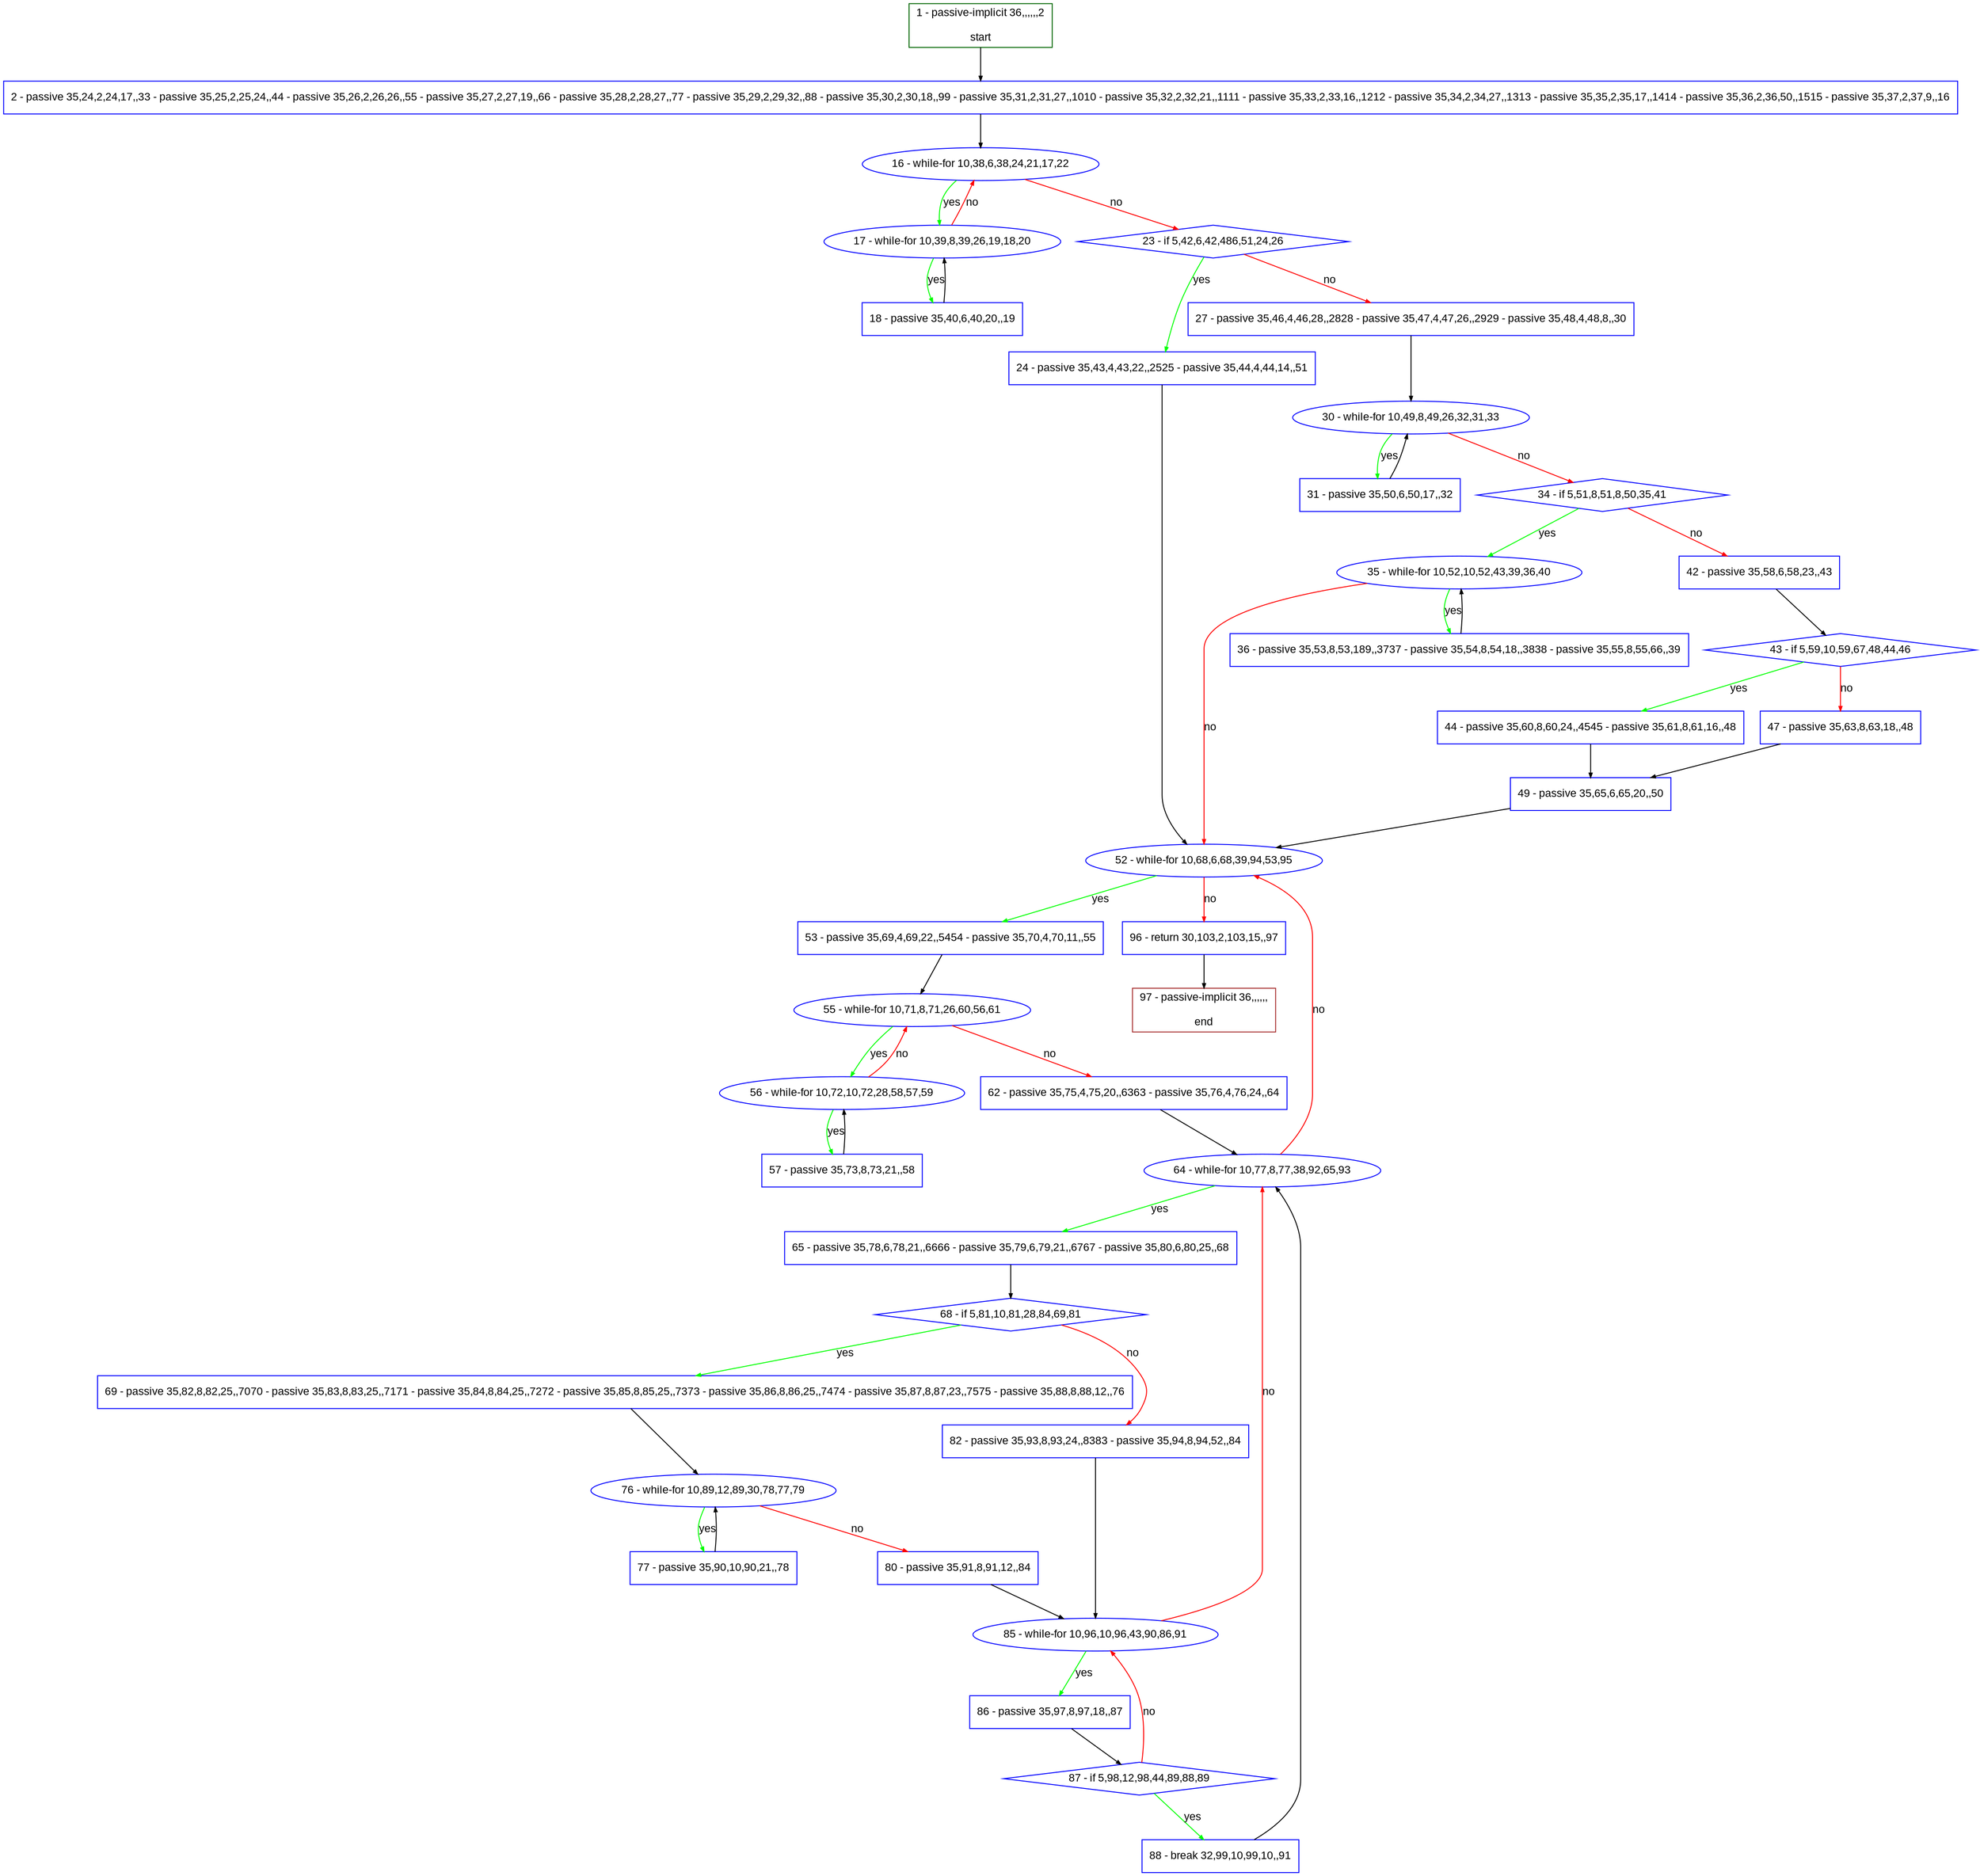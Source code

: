 digraph "" {
  graph [pack="true", label="", fontsize="12", packmode="clust", fontname="Arial", fillcolor="#FFFFCC", bgcolor="white", style="rounded,filled", compound="true"];
  node [node_initialized="no", label="", color="grey", fontsize="12", fillcolor="white", fontname="Arial", style="filled", shape="rectangle", compound="true", fixedsize="false"];
  edge [fontcolor="black", arrowhead="normal", arrowtail="none", arrowsize="0.5", ltail="", label="", color="black", fontsize="12", lhead="", fontname="Arial", dir="forward", compound="true"];
  __N1 [label="2 - passive 35,24,2,24,17,,33 - passive 35,25,2,25,24,,44 - passive 35,26,2,26,26,,55 - passive 35,27,2,27,19,,66 - passive 35,28,2,28,27,,77 - passive 35,29,2,29,32,,88 - passive 35,30,2,30,18,,99 - passive 35,31,2,31,27,,1010 - passive 35,32,2,32,21,,1111 - passive 35,33,2,33,16,,1212 - passive 35,34,2,34,27,,1313 - passive 35,35,2,35,17,,1414 - passive 35,36,2,36,50,,1515 - passive 35,37,2,37,9,,16", color="#0000ff", fillcolor="#ffffff", style="filled", shape="box"];
  __N2 [label="1 - passive-implicit 36,,,,,,2\n\nstart", color="#006400", fillcolor="#ffffff", style="filled", shape="box"];
  __N3 [label="16 - while-for 10,38,6,38,24,21,17,22", color="#0000ff", fillcolor="#ffffff", style="filled", shape="oval"];
  __N4 [label="17 - while-for 10,39,8,39,26,19,18,20", color="#0000ff", fillcolor="#ffffff", style="filled", shape="oval"];
  __N5 [label="23 - if 5,42,6,42,486,51,24,26", color="#0000ff", fillcolor="#ffffff", style="filled", shape="diamond"];
  __N6 [label="18 - passive 35,40,6,40,20,,19", color="#0000ff", fillcolor="#ffffff", style="filled", shape="box"];
  __N7 [label="24 - passive 35,43,4,43,22,,2525 - passive 35,44,4,44,14,,51", color="#0000ff", fillcolor="#ffffff", style="filled", shape="box"];
  __N8 [label="27 - passive 35,46,4,46,28,,2828 - passive 35,47,4,47,26,,2929 - passive 35,48,4,48,8,,30", color="#0000ff", fillcolor="#ffffff", style="filled", shape="box"];
  __N9 [label="52 - while-for 10,68,6,68,39,94,53,95", color="#0000ff", fillcolor="#ffffff", style="filled", shape="oval"];
  __N10 [label="30 - while-for 10,49,8,49,26,32,31,33", color="#0000ff", fillcolor="#ffffff", style="filled", shape="oval"];
  __N11 [label="31 - passive 35,50,6,50,17,,32", color="#0000ff", fillcolor="#ffffff", style="filled", shape="box"];
  __N12 [label="34 - if 5,51,8,51,8,50,35,41", color="#0000ff", fillcolor="#ffffff", style="filled", shape="diamond"];
  __N13 [label="35 - while-for 10,52,10,52,43,39,36,40", color="#0000ff", fillcolor="#ffffff", style="filled", shape="oval"];
  __N14 [label="42 - passive 35,58,6,58,23,,43", color="#0000ff", fillcolor="#ffffff", style="filled", shape="box"];
  __N15 [label="36 - passive 35,53,8,53,189,,3737 - passive 35,54,8,54,18,,3838 - passive 35,55,8,55,66,,39", color="#0000ff", fillcolor="#ffffff", style="filled", shape="box"];
  __N16 [label="43 - if 5,59,10,59,67,48,44,46", color="#0000ff", fillcolor="#ffffff", style="filled", shape="diamond"];
  __N17 [label="44 - passive 35,60,8,60,24,,4545 - passive 35,61,8,61,16,,48", color="#0000ff", fillcolor="#ffffff", style="filled", shape="box"];
  __N18 [label="47 - passive 35,63,8,63,18,,48", color="#0000ff", fillcolor="#ffffff", style="filled", shape="box"];
  __N19 [label="49 - passive 35,65,6,65,20,,50", color="#0000ff", fillcolor="#ffffff", style="filled", shape="box"];
  __N20 [label="53 - passive 35,69,4,69,22,,5454 - passive 35,70,4,70,11,,55", color="#0000ff", fillcolor="#ffffff", style="filled", shape="box"];
  __N21 [label="96 - return 30,103,2,103,15,,97", color="#0000ff", fillcolor="#ffffff", style="filled", shape="box"];
  __N22 [label="55 - while-for 10,71,8,71,26,60,56,61", color="#0000ff", fillcolor="#ffffff", style="filled", shape="oval"];
  __N23 [label="56 - while-for 10,72,10,72,28,58,57,59", color="#0000ff", fillcolor="#ffffff", style="filled", shape="oval"];
  __N24 [label="62 - passive 35,75,4,75,20,,6363 - passive 35,76,4,76,24,,64", color="#0000ff", fillcolor="#ffffff", style="filled", shape="box"];
  __N25 [label="57 - passive 35,73,8,73,21,,58", color="#0000ff", fillcolor="#ffffff", style="filled", shape="box"];
  __N26 [label="64 - while-for 10,77,8,77,38,92,65,93", color="#0000ff", fillcolor="#ffffff", style="filled", shape="oval"];
  __N27 [label="65 - passive 35,78,6,78,21,,6666 - passive 35,79,6,79,21,,6767 - passive 35,80,6,80,25,,68", color="#0000ff", fillcolor="#ffffff", style="filled", shape="box"];
  __N28 [label="68 - if 5,81,10,81,28,84,69,81", color="#0000ff", fillcolor="#ffffff", style="filled", shape="diamond"];
  __N29 [label="69 - passive 35,82,8,82,25,,7070 - passive 35,83,8,83,25,,7171 - passive 35,84,8,84,25,,7272 - passive 35,85,8,85,25,,7373 - passive 35,86,8,86,25,,7474 - passive 35,87,8,87,23,,7575 - passive 35,88,8,88,12,,76", color="#0000ff", fillcolor="#ffffff", style="filled", shape="box"];
  __N30 [label="82 - passive 35,93,8,93,24,,8383 - passive 35,94,8,94,52,,84", color="#0000ff", fillcolor="#ffffff", style="filled", shape="box"];
  __N31 [label="76 - while-for 10,89,12,89,30,78,77,79", color="#0000ff", fillcolor="#ffffff", style="filled", shape="oval"];
  __N32 [label="77 - passive 35,90,10,90,21,,78", color="#0000ff", fillcolor="#ffffff", style="filled", shape="box"];
  __N33 [label="80 - passive 35,91,8,91,12,,84", color="#0000ff", fillcolor="#ffffff", style="filled", shape="box"];
  __N34 [label="85 - while-for 10,96,10,96,43,90,86,91", color="#0000ff", fillcolor="#ffffff", style="filled", shape="oval"];
  __N35 [label="86 - passive 35,97,8,97,18,,87", color="#0000ff", fillcolor="#ffffff", style="filled", shape="box"];
  __N36 [label="87 - if 5,98,12,98,44,89,88,89", color="#0000ff", fillcolor="#ffffff", style="filled", shape="diamond"];
  __N37 [label="88 - break 32,99,10,99,10,,91", color="#0000ff", fillcolor="#ffffff", style="filled", shape="box"];
  __N38 [label="97 - passive-implicit 36,,,,,,\n\nend", color="#a52a2a", fillcolor="#ffffff", style="filled", shape="box"];
  __N2 -> __N1 [arrowhead="normal", arrowtail="none", color="#000000", label="", dir="forward"];
  __N1 -> __N3 [arrowhead="normal", arrowtail="none", color="#000000", label="", dir="forward"];
  __N3 -> __N4 [arrowhead="normal", arrowtail="none", color="#00ff00", label="yes", dir="forward"];
  __N4 -> __N3 [arrowhead="normal", arrowtail="none", color="#ff0000", label="no", dir="forward"];
  __N3 -> __N5 [arrowhead="normal", arrowtail="none", color="#ff0000", label="no", dir="forward"];
  __N4 -> __N6 [arrowhead="normal", arrowtail="none", color="#00ff00", label="yes", dir="forward"];
  __N6 -> __N4 [arrowhead="normal", arrowtail="none", color="#000000", label="", dir="forward"];
  __N5 -> __N7 [arrowhead="normal", arrowtail="none", color="#00ff00", label="yes", dir="forward"];
  __N5 -> __N8 [arrowhead="normal", arrowtail="none", color="#ff0000", label="no", dir="forward"];
  __N7 -> __N9 [arrowhead="normal", arrowtail="none", color="#000000", label="", dir="forward"];
  __N8 -> __N10 [arrowhead="normal", arrowtail="none", color="#000000", label="", dir="forward"];
  __N10 -> __N11 [arrowhead="normal", arrowtail="none", color="#00ff00", label="yes", dir="forward"];
  __N11 -> __N10 [arrowhead="normal", arrowtail="none", color="#000000", label="", dir="forward"];
  __N10 -> __N12 [arrowhead="normal", arrowtail="none", color="#ff0000", label="no", dir="forward"];
  __N12 -> __N13 [arrowhead="normal", arrowtail="none", color="#00ff00", label="yes", dir="forward"];
  __N12 -> __N14 [arrowhead="normal", arrowtail="none", color="#ff0000", label="no", dir="forward"];
  __N13 -> __N15 [arrowhead="normal", arrowtail="none", color="#00ff00", label="yes", dir="forward"];
  __N15 -> __N13 [arrowhead="normal", arrowtail="none", color="#000000", label="", dir="forward"];
  __N13 -> __N9 [arrowhead="normal", arrowtail="none", color="#ff0000", label="no", dir="forward"];
  __N14 -> __N16 [arrowhead="normal", arrowtail="none", color="#000000", label="", dir="forward"];
  __N16 -> __N17 [arrowhead="normal", arrowtail="none", color="#00ff00", label="yes", dir="forward"];
  __N16 -> __N18 [arrowhead="normal", arrowtail="none", color="#ff0000", label="no", dir="forward"];
  __N17 -> __N19 [arrowhead="normal", arrowtail="none", color="#000000", label="", dir="forward"];
  __N18 -> __N19 [arrowhead="normal", arrowtail="none", color="#000000", label="", dir="forward"];
  __N19 -> __N9 [arrowhead="normal", arrowtail="none", color="#000000", label="", dir="forward"];
  __N9 -> __N20 [arrowhead="normal", arrowtail="none", color="#00ff00", label="yes", dir="forward"];
  __N9 -> __N21 [arrowhead="normal", arrowtail="none", color="#ff0000", label="no", dir="forward"];
  __N20 -> __N22 [arrowhead="normal", arrowtail="none", color="#000000", label="", dir="forward"];
  __N22 -> __N23 [arrowhead="normal", arrowtail="none", color="#00ff00", label="yes", dir="forward"];
  __N23 -> __N22 [arrowhead="normal", arrowtail="none", color="#ff0000", label="no", dir="forward"];
  __N22 -> __N24 [arrowhead="normal", arrowtail="none", color="#ff0000", label="no", dir="forward"];
  __N23 -> __N25 [arrowhead="normal", arrowtail="none", color="#00ff00", label="yes", dir="forward"];
  __N25 -> __N23 [arrowhead="normal", arrowtail="none", color="#000000", label="", dir="forward"];
  __N24 -> __N26 [arrowhead="normal", arrowtail="none", color="#000000", label="", dir="forward"];
  __N26 -> __N9 [arrowhead="normal", arrowtail="none", color="#ff0000", label="no", dir="forward"];
  __N26 -> __N27 [arrowhead="normal", arrowtail="none", color="#00ff00", label="yes", dir="forward"];
  __N27 -> __N28 [arrowhead="normal", arrowtail="none", color="#000000", label="", dir="forward"];
  __N28 -> __N29 [arrowhead="normal", arrowtail="none", color="#00ff00", label="yes", dir="forward"];
  __N28 -> __N30 [arrowhead="normal", arrowtail="none", color="#ff0000", label="no", dir="forward"];
  __N29 -> __N31 [arrowhead="normal", arrowtail="none", color="#000000", label="", dir="forward"];
  __N31 -> __N32 [arrowhead="normal", arrowtail="none", color="#00ff00", label="yes", dir="forward"];
  __N32 -> __N31 [arrowhead="normal", arrowtail="none", color="#000000", label="", dir="forward"];
  __N31 -> __N33 [arrowhead="normal", arrowtail="none", color="#ff0000", label="no", dir="forward"];
  __N33 -> __N34 [arrowhead="normal", arrowtail="none", color="#000000", label="", dir="forward"];
  __N30 -> __N34 [arrowhead="normal", arrowtail="none", color="#000000", label="", dir="forward"];
  __N34 -> __N26 [arrowhead="normal", arrowtail="none", color="#ff0000", label="no", dir="forward"];
  __N34 -> __N35 [arrowhead="normal", arrowtail="none", color="#00ff00", label="yes", dir="forward"];
  __N35 -> __N36 [arrowhead="normal", arrowtail="none", color="#000000", label="", dir="forward"];
  __N36 -> __N34 [arrowhead="normal", arrowtail="none", color="#ff0000", label="no", dir="forward"];
  __N36 -> __N37 [arrowhead="normal", arrowtail="none", color="#00ff00", label="yes", dir="forward"];
  __N37 -> __N26 [arrowhead="normal", arrowtail="none", color="#000000", label="", dir="forward"];
  __N21 -> __N38 [arrowhead="normal", arrowtail="none", color="#000000", label="", dir="forward"];
}
